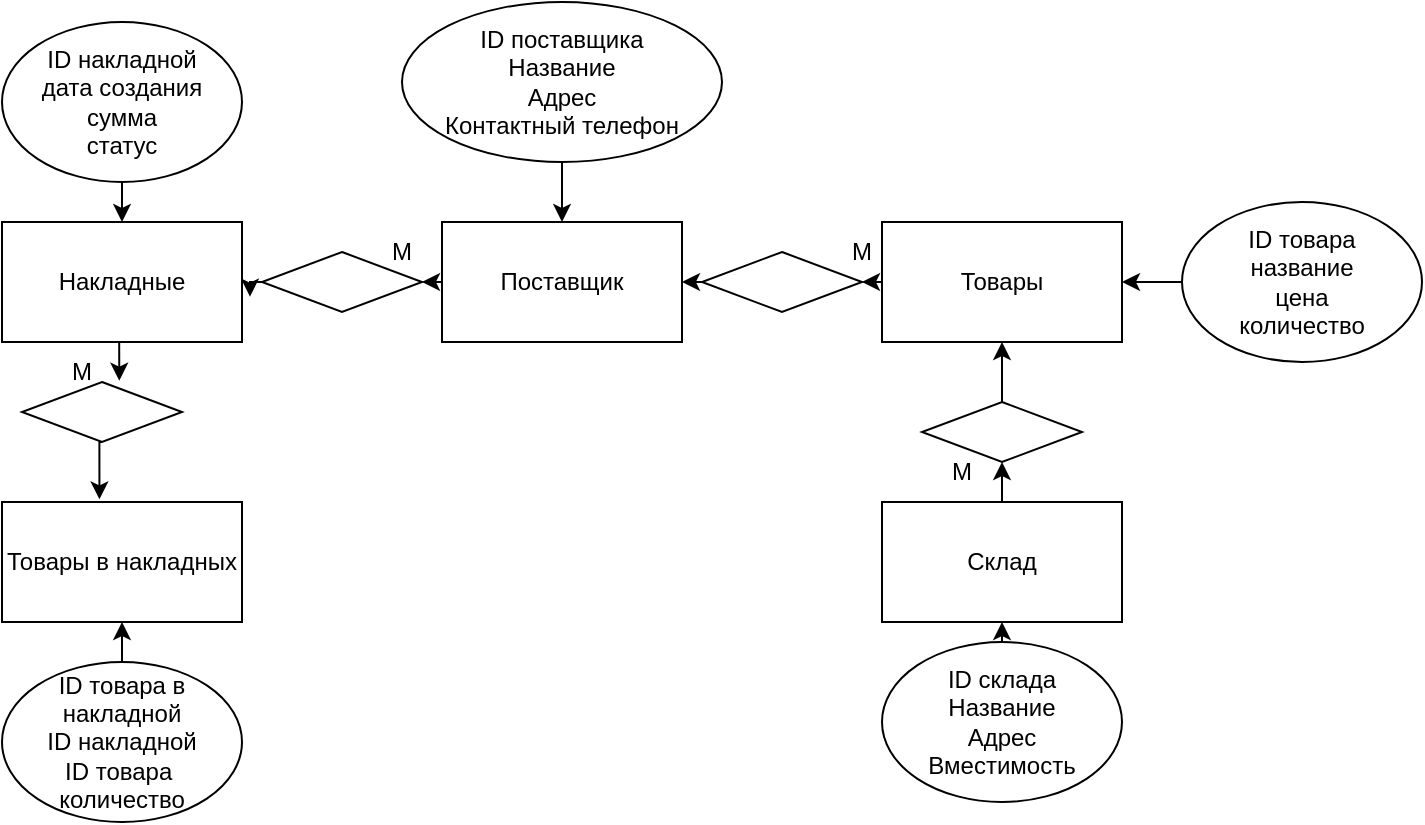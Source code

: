 <mxfile version="23.1.2" type="github">
  <diagram id="R2lEEEUBdFMjLlhIrx00" name="Page-1">
    <mxGraphModel dx="794" dy="1565" grid="1" gridSize="10" guides="1" tooltips="1" connect="1" arrows="1" fold="1" page="1" pageScale="1" pageWidth="850" pageHeight="1100" math="0" shadow="0" extFonts="Permanent Marker^https://fonts.googleapis.com/css?family=Permanent+Marker">
      <root>
        <mxCell id="0" />
        <mxCell id="1" parent="0" />
        <mxCell id="KIhSotyc4KXOU1gQnIl4-21" style="edgeStyle=orthogonalEdgeStyle;rounded=0;orthogonalLoop=1;jettySize=auto;html=1;exitX=0;exitY=0.5;exitDx=0;exitDy=0;entryX=1;entryY=0.5;entryDx=0;entryDy=0;" edge="1" parent="1" source="KIhSotyc4KXOU1gQnIl4-2" target="KIhSotyc4KXOU1gQnIl4-10">
          <mxGeometry relative="1" as="geometry" />
        </mxCell>
        <mxCell id="KIhSotyc4KXOU1gQnIl4-2" value="Товары" style="rounded=0;whiteSpace=wrap;html=1;" vertex="1" parent="1">
          <mxGeometry x="560" y="20" width="120" height="60" as="geometry" />
        </mxCell>
        <mxCell id="KIhSotyc4KXOU1gQnIl4-3" value="Накладные" style="rounded=0;whiteSpace=wrap;html=1;" vertex="1" parent="1">
          <mxGeometry x="120" y="20" width="120" height="60" as="geometry" />
        </mxCell>
        <mxCell id="KIhSotyc4KXOU1gQnIl4-4" value="Товары в накладных" style="rounded=0;whiteSpace=wrap;html=1;" vertex="1" parent="1">
          <mxGeometry x="120" y="160" width="120" height="60" as="geometry" />
        </mxCell>
        <mxCell id="KIhSotyc4KXOU1gQnIl4-19" style="edgeStyle=orthogonalEdgeStyle;rounded=0;orthogonalLoop=1;jettySize=auto;html=1;exitX=0.5;exitY=0;exitDx=0;exitDy=0;entryX=0.5;entryY=1;entryDx=0;entryDy=0;" edge="1" parent="1" source="KIhSotyc4KXOU1gQnIl4-5" target="KIhSotyc4KXOU1gQnIl4-7">
          <mxGeometry relative="1" as="geometry" />
        </mxCell>
        <mxCell id="KIhSotyc4KXOU1gQnIl4-5" value="Склад" style="rounded=0;whiteSpace=wrap;html=1;" vertex="1" parent="1">
          <mxGeometry x="560" y="160" width="120" height="60" as="geometry" />
        </mxCell>
        <mxCell id="KIhSotyc4KXOU1gQnIl4-23" style="edgeStyle=orthogonalEdgeStyle;rounded=0;orthogonalLoop=1;jettySize=auto;html=1;exitX=0;exitY=0.5;exitDx=0;exitDy=0;entryX=1;entryY=0.5;entryDx=0;entryDy=0;" edge="1" parent="1" source="KIhSotyc4KXOU1gQnIl4-6" target="KIhSotyc4KXOU1gQnIl4-9">
          <mxGeometry relative="1" as="geometry" />
        </mxCell>
        <mxCell id="KIhSotyc4KXOU1gQnIl4-6" value="Поставщик" style="rounded=0;whiteSpace=wrap;html=1;" vertex="1" parent="1">
          <mxGeometry x="340" y="20" width="120" height="60" as="geometry" />
        </mxCell>
        <mxCell id="KIhSotyc4KXOU1gQnIl4-20" style="edgeStyle=orthogonalEdgeStyle;rounded=0;orthogonalLoop=1;jettySize=auto;html=1;exitX=0.5;exitY=0;exitDx=0;exitDy=0;entryX=0.5;entryY=1;entryDx=0;entryDy=0;" edge="1" parent="1" source="KIhSotyc4KXOU1gQnIl4-7" target="KIhSotyc4KXOU1gQnIl4-2">
          <mxGeometry relative="1" as="geometry" />
        </mxCell>
        <mxCell id="KIhSotyc4KXOU1gQnIl4-7" value="" style="rhombus;whiteSpace=wrap;html=1;" vertex="1" parent="1">
          <mxGeometry x="580" y="110" width="80" height="30" as="geometry" />
        </mxCell>
        <mxCell id="KIhSotyc4KXOU1gQnIl4-8" value="" style="rhombus;whiteSpace=wrap;html=1;" vertex="1" parent="1">
          <mxGeometry x="130" y="100" width="80" height="30" as="geometry" />
        </mxCell>
        <mxCell id="KIhSotyc4KXOU1gQnIl4-9" value="" style="rhombus;whiteSpace=wrap;html=1;" vertex="1" parent="1">
          <mxGeometry x="250" y="35" width="80" height="30" as="geometry" />
        </mxCell>
        <mxCell id="KIhSotyc4KXOU1gQnIl4-22" style="edgeStyle=orthogonalEdgeStyle;rounded=0;orthogonalLoop=1;jettySize=auto;html=1;exitX=0;exitY=0.5;exitDx=0;exitDy=0;entryX=1;entryY=0.5;entryDx=0;entryDy=0;" edge="1" parent="1" source="KIhSotyc4KXOU1gQnIl4-10" target="KIhSotyc4KXOU1gQnIl4-6">
          <mxGeometry relative="1" as="geometry" />
        </mxCell>
        <mxCell id="KIhSotyc4KXOU1gQnIl4-10" value="" style="rhombus;whiteSpace=wrap;html=1;" vertex="1" parent="1">
          <mxGeometry x="470" y="35" width="80" height="30" as="geometry" />
        </mxCell>
        <mxCell id="KIhSotyc4KXOU1gQnIl4-30" style="edgeStyle=orthogonalEdgeStyle;rounded=0;orthogonalLoop=1;jettySize=auto;html=1;exitX=0.5;exitY=0;exitDx=0;exitDy=0;entryX=0.5;entryY=1;entryDx=0;entryDy=0;" edge="1" parent="1" source="KIhSotyc4KXOU1gQnIl4-11" target="KIhSotyc4KXOU1gQnIl4-5">
          <mxGeometry relative="1" as="geometry" />
        </mxCell>
        <mxCell id="KIhSotyc4KXOU1gQnIl4-11" value="ID склада&lt;br&gt;Название&lt;br&gt;Адрес&lt;br&gt;Вместимость" style="ellipse;whiteSpace=wrap;html=1;" vertex="1" parent="1">
          <mxGeometry x="560" y="230" width="120" height="80" as="geometry" />
        </mxCell>
        <mxCell id="KIhSotyc4KXOU1gQnIl4-29" style="edgeStyle=orthogonalEdgeStyle;rounded=0;orthogonalLoop=1;jettySize=auto;html=1;entryX=1;entryY=0.5;entryDx=0;entryDy=0;" edge="1" parent="1" source="KIhSotyc4KXOU1gQnIl4-12" target="KIhSotyc4KXOU1gQnIl4-2">
          <mxGeometry relative="1" as="geometry" />
        </mxCell>
        <mxCell id="KIhSotyc4KXOU1gQnIl4-12" value="ID товара&lt;br&gt;название&lt;br&gt;цена&lt;br&gt;количество" style="ellipse;whiteSpace=wrap;html=1;" vertex="1" parent="1">
          <mxGeometry x="710" y="10" width="120" height="80" as="geometry" />
        </mxCell>
        <mxCell id="KIhSotyc4KXOU1gQnIl4-28" style="edgeStyle=orthogonalEdgeStyle;rounded=0;orthogonalLoop=1;jettySize=auto;html=1;exitX=0.5;exitY=1;exitDx=0;exitDy=0;entryX=0.5;entryY=0;entryDx=0;entryDy=0;" edge="1" parent="1" source="KIhSotyc4KXOU1gQnIl4-13" target="KIhSotyc4KXOU1gQnIl4-6">
          <mxGeometry relative="1" as="geometry" />
        </mxCell>
        <mxCell id="KIhSotyc4KXOU1gQnIl4-13" value="ID поставщика&lt;br&gt;Название&lt;br&gt;Адрес&lt;br&gt;Контактный телефон" style="ellipse;whiteSpace=wrap;html=1;" vertex="1" parent="1">
          <mxGeometry x="320" y="-90" width="160" height="80" as="geometry" />
        </mxCell>
        <mxCell id="KIhSotyc4KXOU1gQnIl4-27" style="edgeStyle=orthogonalEdgeStyle;rounded=0;orthogonalLoop=1;jettySize=auto;html=1;exitX=0.5;exitY=1;exitDx=0;exitDy=0;entryX=0.5;entryY=0;entryDx=0;entryDy=0;" edge="1" parent="1" source="KIhSotyc4KXOU1gQnIl4-14" target="KIhSotyc4KXOU1gQnIl4-3">
          <mxGeometry relative="1" as="geometry" />
        </mxCell>
        <mxCell id="KIhSotyc4KXOU1gQnIl4-14" value="ID накладной&lt;br&gt;дата создания&lt;br&gt;сумма&lt;br&gt;статус" style="ellipse;whiteSpace=wrap;html=1;" vertex="1" parent="1">
          <mxGeometry x="120" y="-80" width="120" height="80" as="geometry" />
        </mxCell>
        <mxCell id="KIhSotyc4KXOU1gQnIl4-31" style="edgeStyle=orthogonalEdgeStyle;rounded=0;orthogonalLoop=1;jettySize=auto;html=1;exitX=0.5;exitY=0;exitDx=0;exitDy=0;entryX=0.5;entryY=1;entryDx=0;entryDy=0;" edge="1" parent="1" source="KIhSotyc4KXOU1gQnIl4-15" target="KIhSotyc4KXOU1gQnIl4-4">
          <mxGeometry relative="1" as="geometry" />
        </mxCell>
        <mxCell id="KIhSotyc4KXOU1gQnIl4-15" value="ID товара в накладной&lt;br&gt;ID накладной&lt;br&gt;ID товара&amp;nbsp;&lt;br&gt;количество" style="ellipse;whiteSpace=wrap;html=1;" vertex="1" parent="1">
          <mxGeometry x="120" y="240" width="120" height="80" as="geometry" />
        </mxCell>
        <mxCell id="KIhSotyc4KXOU1gQnIl4-24" style="edgeStyle=orthogonalEdgeStyle;rounded=0;orthogonalLoop=1;jettySize=auto;html=1;exitX=0;exitY=0.5;exitDx=0;exitDy=0;entryX=1.033;entryY=0.622;entryDx=0;entryDy=0;entryPerimeter=0;" edge="1" parent="1" source="KIhSotyc4KXOU1gQnIl4-9" target="KIhSotyc4KXOU1gQnIl4-3">
          <mxGeometry relative="1" as="geometry" />
        </mxCell>
        <mxCell id="KIhSotyc4KXOU1gQnIl4-25" style="edgeStyle=orthogonalEdgeStyle;rounded=0;orthogonalLoop=1;jettySize=auto;html=1;exitX=0.5;exitY=1;exitDx=0;exitDy=0;entryX=0.608;entryY=-0.022;entryDx=0;entryDy=0;entryPerimeter=0;" edge="1" parent="1" source="KIhSotyc4KXOU1gQnIl4-3" target="KIhSotyc4KXOU1gQnIl4-8">
          <mxGeometry relative="1" as="geometry" />
        </mxCell>
        <mxCell id="KIhSotyc4KXOU1gQnIl4-26" style="edgeStyle=orthogonalEdgeStyle;rounded=0;orthogonalLoop=1;jettySize=auto;html=1;exitX=0.5;exitY=1;exitDx=0;exitDy=0;entryX=0.406;entryY=-0.022;entryDx=0;entryDy=0;entryPerimeter=0;" edge="1" parent="1" source="KIhSotyc4KXOU1gQnIl4-8" target="KIhSotyc4KXOU1gQnIl4-4">
          <mxGeometry relative="1" as="geometry" />
        </mxCell>
        <mxCell id="KIhSotyc4KXOU1gQnIl4-32" value="М" style="text;html=1;strokeColor=none;fillColor=none;align=center;verticalAlign=middle;whiteSpace=wrap;rounded=0;" vertex="1" parent="1">
          <mxGeometry x="570" y="130" width="60" height="30" as="geometry" />
        </mxCell>
        <mxCell id="KIhSotyc4KXOU1gQnIl4-33" value="М" style="text;html=1;strokeColor=none;fillColor=none;align=center;verticalAlign=middle;whiteSpace=wrap;rounded=0;" vertex="1" parent="1">
          <mxGeometry x="520" y="20" width="60" height="30" as="geometry" />
        </mxCell>
        <mxCell id="KIhSotyc4KXOU1gQnIl4-34" value="М" style="text;html=1;strokeColor=none;fillColor=none;align=center;verticalAlign=middle;whiteSpace=wrap;rounded=0;" vertex="1" parent="1">
          <mxGeometry x="290" y="20" width="60" height="30" as="geometry" />
        </mxCell>
        <mxCell id="KIhSotyc4KXOU1gQnIl4-35" value="М" style="text;html=1;strokeColor=none;fillColor=none;align=center;verticalAlign=middle;whiteSpace=wrap;rounded=0;" vertex="1" parent="1">
          <mxGeometry x="130" y="80" width="60" height="30" as="geometry" />
        </mxCell>
      </root>
    </mxGraphModel>
  </diagram>
</mxfile>
